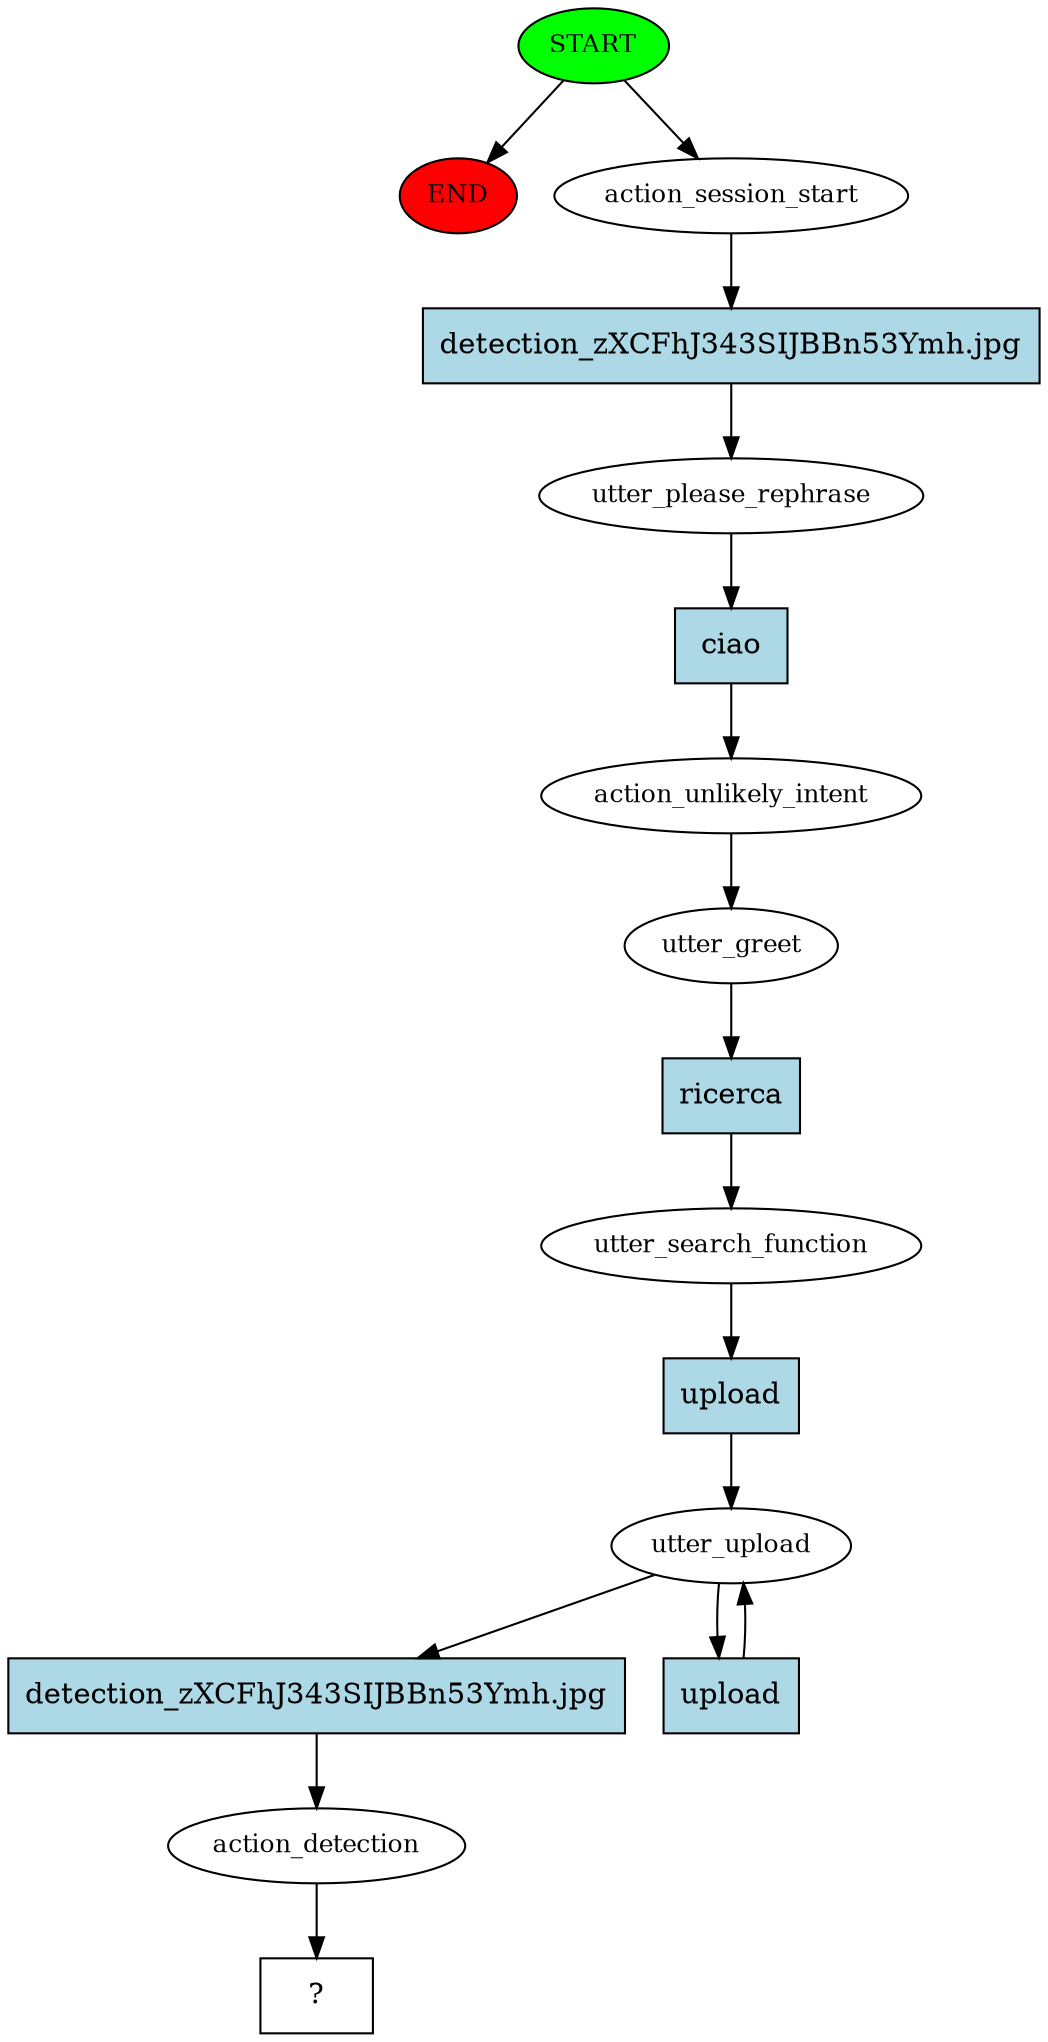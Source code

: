 digraph  {
0 [class="start active", fillcolor=green, fontsize=12, label=START, style=filled];
"-1" [class=end, fillcolor=red, fontsize=12, label=END, style=filled];
1 [class=active, fontsize=12, label=action_session_start];
2 [class=active, fontsize=12, label=utter_please_rephrase];
3 [class=active, fontsize=12, label=action_unlikely_intent];
4 [class=active, fontsize=12, label=utter_greet];
5 [class=active, fontsize=12, label=utter_search_function];
6 [class=active, fontsize=12, label=utter_upload];
8 [class=active, fontsize=12, label=action_detection];
9 [class="intent dashed active", label="  ?  ", shape=rect];
10 [class="intent active", fillcolor=lightblue, label="detection_zXCFhJ343SIJBBn53Ymh.jpg", shape=rect, style=filled];
11 [class="intent active", fillcolor=lightblue, label=ciao, shape=rect, style=filled];
12 [class="intent active", fillcolor=lightblue, label=ricerca, shape=rect, style=filled];
13 [class="intent active", fillcolor=lightblue, label=upload, shape=rect, style=filled];
14 [class="intent active", fillcolor=lightblue, label="detection_zXCFhJ343SIJBBn53Ymh.jpg", shape=rect, style=filled];
15 [class="intent active", fillcolor=lightblue, label=upload, shape=rect, style=filled];
0 -> "-1"  [class="", key=NONE, label=""];
0 -> 1  [class=active, key=NONE, label=""];
1 -> 10  [class=active, key=0];
2 -> 11  [class=active, key=0];
3 -> 4  [class=active, key=NONE, label=""];
4 -> 12  [class=active, key=0];
5 -> 13  [class=active, key=0];
6 -> 14  [class=active, key=0];
6 -> 15  [class=active, key=0];
8 -> 9  [class=active, key=NONE, label=""];
10 -> 2  [class=active, key=0];
11 -> 3  [class=active, key=0];
12 -> 5  [class=active, key=0];
13 -> 6  [class=active, key=0];
14 -> 8  [class=active, key=0];
15 -> 6  [class=active, key=0];
}
